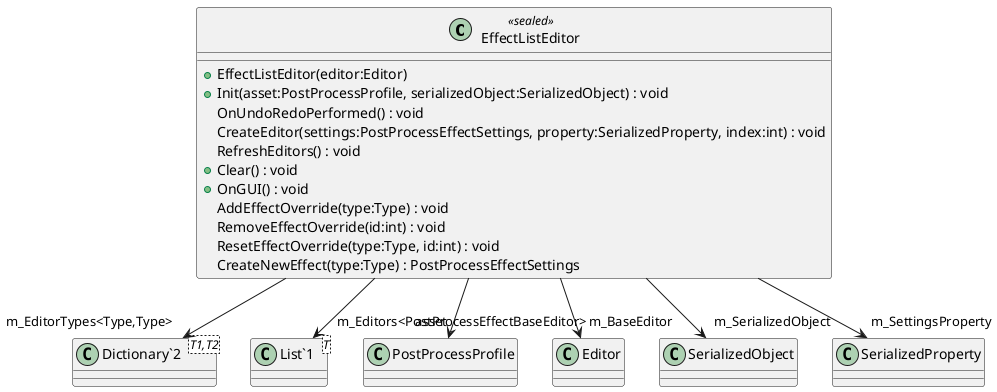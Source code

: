 @startuml
class EffectListEditor <<sealed>> {
    + EffectListEditor(editor:Editor)
    + Init(asset:PostProcessProfile, serializedObject:SerializedObject) : void
    OnUndoRedoPerformed() : void
    CreateEditor(settings:PostProcessEffectSettings, property:SerializedProperty, index:int) : void
    RefreshEditors() : void
    + Clear() : void
    + OnGUI() : void
    AddEffectOverride(type:Type) : void
    RemoveEffectOverride(id:int) : void
    ResetEffectOverride(type:Type, id:int) : void
    CreateNewEffect(type:Type) : PostProcessEffectSettings
}
class "Dictionary`2"<T1,T2> {
}
class "List`1"<T> {
}
EffectListEditor --> "asset" PostProcessProfile
EffectListEditor --> "m_BaseEditor" Editor
EffectListEditor --> "m_SerializedObject" SerializedObject
EffectListEditor --> "m_SettingsProperty" SerializedProperty
EffectListEditor --> "m_EditorTypes<Type,Type>" "Dictionary`2"
EffectListEditor --> "m_Editors<PostProcessEffectBaseEditor>" "List`1"
@enduml
